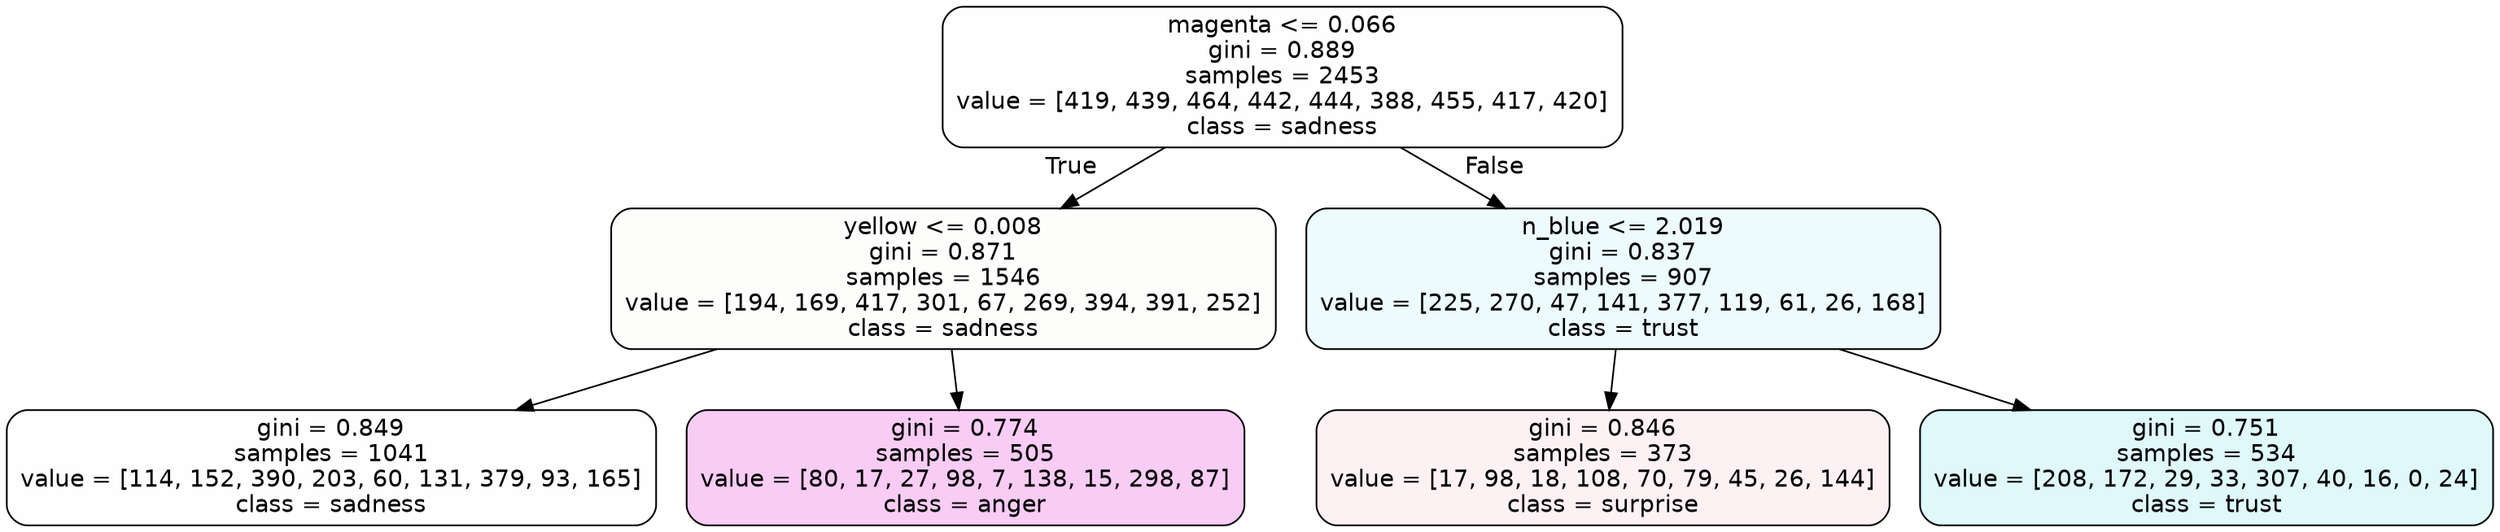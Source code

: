 digraph Tree {
node [shape=box, style="filled, rounded", color="black", fontname=helvetica] ;
edge [fontname=helvetica] ;
0 [label="magenta <= 0.066\ngini = 0.889\nsamples = 2453\nvalue = [419, 439, 464, 442, 444, 388, 455, 417, 420]\nclass = sadness", fillcolor="#64e53901"] ;
1 [label="yellow <= 0.008\ngini = 0.871\nsamples = 1546\nvalue = [194, 169, 417, 301, 67, 269, 394, 391, 252]\nclass = sadness", fillcolor="#64e53903"] ;
0 -> 1 [labeldistance=2.5, labelangle=45, headlabel="True"] ;
2 [label="gini = 0.849\nsamples = 1041\nvalue = [114, 152, 390, 203, 60, 131, 379, 93, 165]\nclass = sadness", fillcolor="#64e53902"] ;
1 -> 2 ;
3 [label="gini = 0.774\nsamples = 505\nvalue = [80, 17, 27, 98, 7, 138, 15, 298, 87]\nclass = anger", fillcolor="#e539d741"] ;
1 -> 3 ;
4 [label="n_blue <= 2.019\ngini = 0.837\nsamples = 907\nvalue = [225, 270, 47, 141, 377, 119, 61, 26, 168]\nclass = trust", fillcolor="#39d7e517"] ;
0 -> 4 [labeldistance=2.5, labelangle=-45, headlabel="False"] ;
5 [label="gini = 0.846\nsamples = 373\nvalue = [17, 98, 18, 108, 70, 79, 45, 26, 144]\nclass = surprise", fillcolor="#e5396412"] ;
4 -> 5 ;
6 [label="gini = 0.751\nsamples = 534\nvalue = [208, 172, 29, 33, 307, 40, 16, 0, 24]\nclass = trust", fillcolor="#39d7e529"] ;
4 -> 6 ;
}